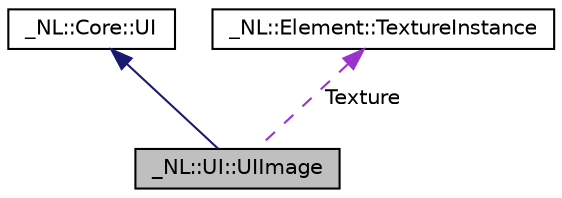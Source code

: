 digraph "_NL::UI::UIImage"
{
  edge [fontname="Helvetica",fontsize="10",labelfontname="Helvetica",labelfontsize="10"];
  node [fontname="Helvetica",fontsize="10",shape=record];
  Node2 [label="_NL::UI::UIImage",height=0.2,width=0.4,color="black", fillcolor="grey75", style="filled", fontcolor="black"];
  Node3 -> Node2 [dir="back",color="midnightblue",fontsize="10",style="solid",fontname="Helvetica"];
  Node3 [label="_NL::Core::UI",height=0.2,width=0.4,color="black", fillcolor="white", style="filled",URL="$class___n_l_1_1_core_1_1_u_i.html"];
  Node4 -> Node2 [dir="back",color="darkorchid3",fontsize="10",style="dashed",label=" Texture" ,fontname="Helvetica"];
  Node4 [label="_NL::Element::TextureInstance",height=0.2,width=0.4,color="black", fillcolor="white", style="filled",URL="$class___n_l_1_1_element_1_1_texture_instance.html"];
}
